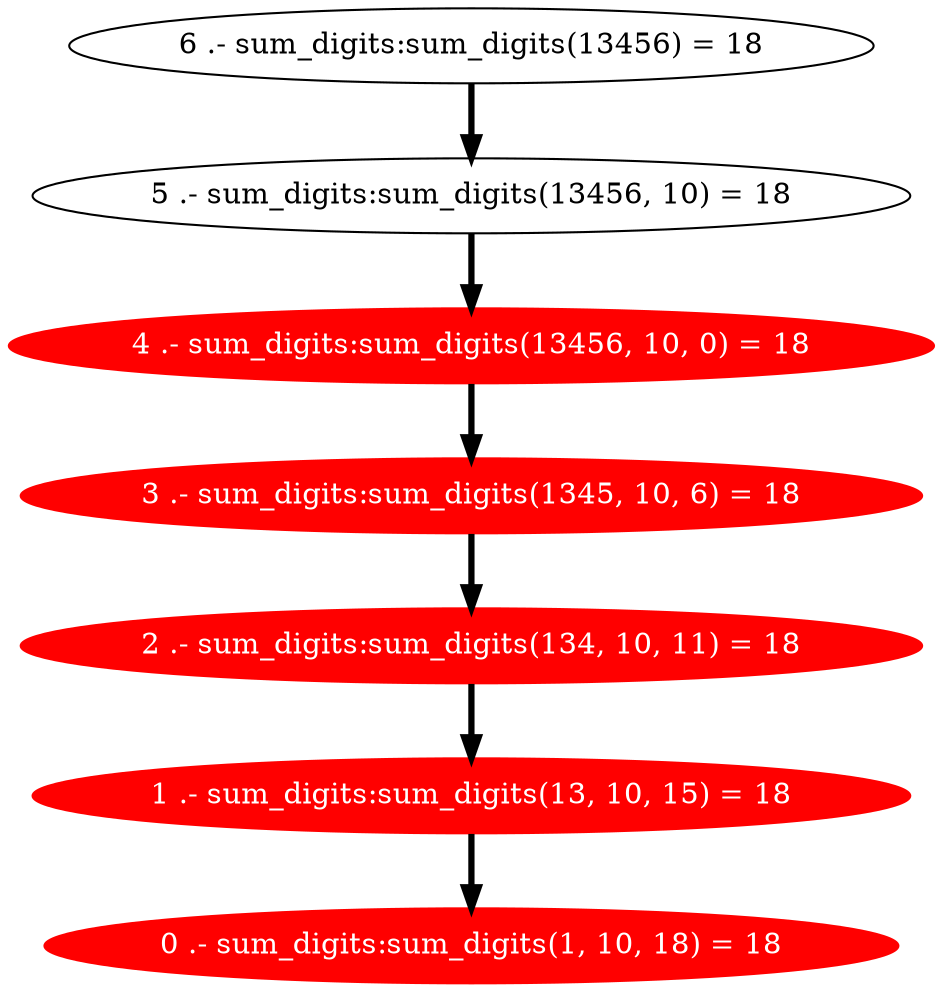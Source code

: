 digraph PDG {
1 [shape=ellipse, label="1 .- sum_digits:sum_digits(13, 10, 15) = 18" style=filled color="red" fontcolor="white" fillcolor="red"];
3 [shape=ellipse, label="3 .- sum_digits:sum_digits(1345, 10, 6) = 18" style=filled color="red" fontcolor="white" fillcolor="red"];
4 [shape=ellipse, label="4 .- sum_digits:sum_digits(13456, 10, 0) = 18" style=filled color="red" fontcolor="white" fillcolor="red"];
0 [shape=ellipse, label="0 .- sum_digits:sum_digits(1, 10, 18) = 18" style=filled color="red" fontcolor="white" fillcolor="red"];
6 [shape=ellipse, label="6 .- sum_digits:sum_digits(13456) = 18"];
2 [shape=ellipse, label="2 .- sum_digits:sum_digits(134, 10, 11) = 18" style=filled color="red" fontcolor="white" fillcolor="red"];
5 [shape=ellipse, label="5 .- sum_digits:sum_digits(13456, 10) = 18"];
1 -> 0 [color=black, penwidth=3];
3 -> 2 [color=black, penwidth=3];
4 -> 3 [color=black, penwidth=3];
6 -> 5 [color=black, penwidth=3];
2 -> 1 [color=black, penwidth=3];
5 -> 4 [color=black, penwidth=3];
}